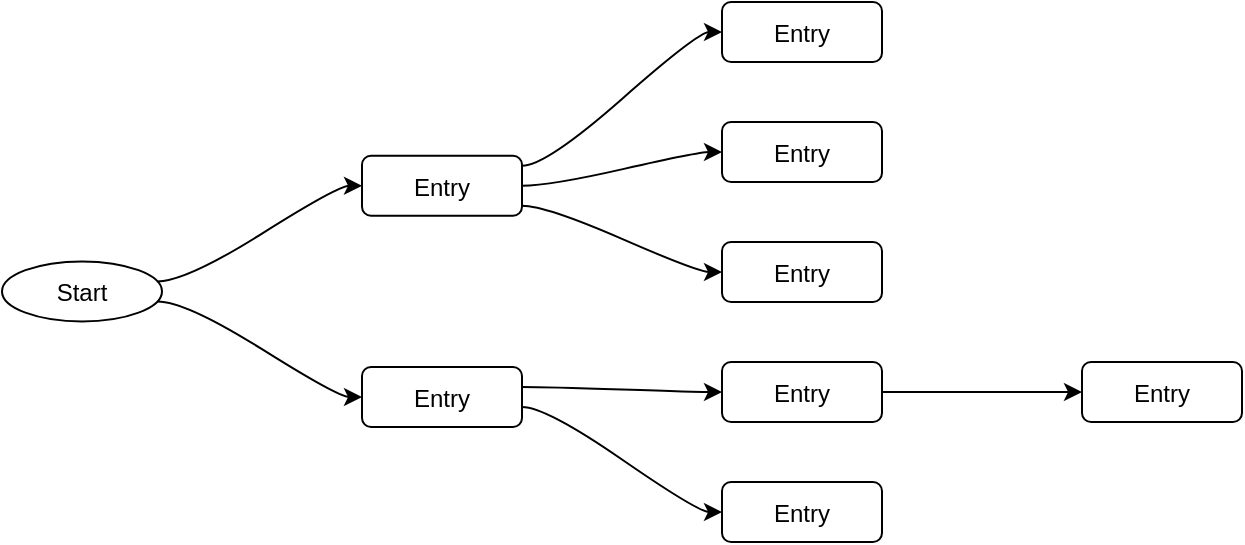 <mxfile version="21.8.2" type="github">
  <diagram name="Page-1" id="Juy-E7OY1KwQ-r5mn0ih">
    <mxGraphModel dx="787" dy="491" grid="1" gridSize="10" guides="1" tooltips="1" connect="1" arrows="1" fold="1" page="1" pageScale="1" pageWidth="850" pageHeight="1100" math="0" shadow="0">
      <root>
        <mxCell id="0" />
        <mxCell id="jk8WZrG67XP4LjfgU8cb-13" parent="0" />
        <mxCell id="jk8WZrG67XP4LjfgU8cb-14" value="Start" style="ellipse" vertex="1" parent="jk8WZrG67XP4LjfgU8cb-13">
          <mxGeometry x="70" y="229.688" width="80" height="30" as="geometry" />
        </mxCell>
        <mxCell id="jk8WZrG67XP4LjfgU8cb-15" value="Entry" style="rounded=1;" vertex="1" parent="jk8WZrG67XP4LjfgU8cb-13">
          <mxGeometry x="250" y="176.875" width="80" height="30" as="geometry" />
        </mxCell>
        <mxCell id="jk8WZrG67XP4LjfgU8cb-16" value="" style="curved=1;noEdgeStyle=1;orthogonal=1;" edge="1" source="jk8WZrG67XP4LjfgU8cb-14" target="jk8WZrG67XP4LjfgU8cb-15" parent="jk8WZrG67XP4LjfgU8cb-13">
          <mxGeometry relative="1" as="geometry">
            <Array as="points">
              <mxPoint x="162" y="239.688" />
              <mxPoint x="238" y="191.875" />
            </Array>
          </mxGeometry>
        </mxCell>
        <mxCell id="jk8WZrG67XP4LjfgU8cb-17" value="Entry" style="rounded=1;" vertex="1" parent="jk8WZrG67XP4LjfgU8cb-13">
          <mxGeometry x="430" y="100" width="80" height="30" as="geometry" />
        </mxCell>
        <mxCell id="jk8WZrG67XP4LjfgU8cb-18" value="" style="curved=1;noEdgeStyle=1;orthogonal=1;" edge="1" source="jk8WZrG67XP4LjfgU8cb-15" target="jk8WZrG67XP4LjfgU8cb-17" parent="jk8WZrG67XP4LjfgU8cb-13">
          <mxGeometry relative="1" as="geometry">
            <Array as="points">
              <mxPoint x="342" y="181.875" />
              <mxPoint x="418" y="115" />
            </Array>
          </mxGeometry>
        </mxCell>
        <mxCell id="jk8WZrG67XP4LjfgU8cb-19" value="Entry" style="rounded=1;" vertex="1" parent="jk8WZrG67XP4LjfgU8cb-13">
          <mxGeometry x="430" y="160" width="80" height="30" as="geometry" />
        </mxCell>
        <mxCell id="jk8WZrG67XP4LjfgU8cb-20" value="" style="curved=1;noEdgeStyle=1;orthogonal=1;" edge="1" source="jk8WZrG67XP4LjfgU8cb-15" target="jk8WZrG67XP4LjfgU8cb-19" parent="jk8WZrG67XP4LjfgU8cb-13">
          <mxGeometry relative="1" as="geometry">
            <Array as="points">
              <mxPoint x="344" y="191.875" />
              <mxPoint x="418" y="175" />
            </Array>
          </mxGeometry>
        </mxCell>
        <mxCell id="jk8WZrG67XP4LjfgU8cb-21" value="Entry" style="rounded=1;" vertex="1" parent="jk8WZrG67XP4LjfgU8cb-13">
          <mxGeometry x="430" y="220" width="80" height="30" as="geometry" />
        </mxCell>
        <mxCell id="jk8WZrG67XP4LjfgU8cb-22" value="" style="curved=1;noEdgeStyle=1;orthogonal=1;" edge="1" source="jk8WZrG67XP4LjfgU8cb-15" target="jk8WZrG67XP4LjfgU8cb-21" parent="jk8WZrG67XP4LjfgU8cb-13">
          <mxGeometry relative="1" as="geometry">
            <Array as="points">
              <mxPoint x="342" y="201.875" />
              <mxPoint x="418" y="235" />
            </Array>
          </mxGeometry>
        </mxCell>
        <mxCell id="jk8WZrG67XP4LjfgU8cb-23" value="Entry" style="rounded=1;" vertex="1" parent="jk8WZrG67XP4LjfgU8cb-13">
          <mxGeometry x="250" y="282.5" width="80" height="30" as="geometry" />
        </mxCell>
        <mxCell id="jk8WZrG67XP4LjfgU8cb-24" value="" style="curved=1;noEdgeStyle=1;orthogonal=1;" edge="1" source="jk8WZrG67XP4LjfgU8cb-14" target="jk8WZrG67XP4LjfgU8cb-23" parent="jk8WZrG67XP4LjfgU8cb-13">
          <mxGeometry relative="1" as="geometry">
            <Array as="points">
              <mxPoint x="162" y="249.688" />
              <mxPoint x="238" y="297.5" />
            </Array>
          </mxGeometry>
        </mxCell>
        <mxCell id="jk8WZrG67XP4LjfgU8cb-25" value="Entry" style="rounded=1;" vertex="1" parent="jk8WZrG67XP4LjfgU8cb-13">
          <mxGeometry x="430" y="280" width="80" height="30" as="geometry" />
        </mxCell>
        <mxCell id="jk8WZrG67XP4LjfgU8cb-26" value="" style="curved=1;noEdgeStyle=1;orthogonal=1;" edge="1" source="jk8WZrG67XP4LjfgU8cb-23" target="jk8WZrG67XP4LjfgU8cb-25" parent="jk8WZrG67XP4LjfgU8cb-13">
          <mxGeometry relative="1" as="geometry">
            <Array as="points">
              <mxPoint x="342" y="292.5" />
              <mxPoint x="418" y="295" />
            </Array>
          </mxGeometry>
        </mxCell>
        <mxCell id="jk8WZrG67XP4LjfgU8cb-27" value="Entry" style="rounded=1;" vertex="1" parent="jk8WZrG67XP4LjfgU8cb-13">
          <mxGeometry x="430" y="340" width="80" height="30" as="geometry" />
        </mxCell>
        <mxCell id="jk8WZrG67XP4LjfgU8cb-28" value="" style="curved=1;noEdgeStyle=1;orthogonal=1;" edge="1" source="jk8WZrG67XP4LjfgU8cb-23" target="jk8WZrG67XP4LjfgU8cb-27" parent="jk8WZrG67XP4LjfgU8cb-13">
          <mxGeometry relative="1" as="geometry">
            <Array as="points">
              <mxPoint x="342" y="302.5" />
              <mxPoint x="418" y="355" />
            </Array>
          </mxGeometry>
        </mxCell>
        <mxCell id="jk8WZrG67XP4LjfgU8cb-29" value="Entry" style="rounded=1;" vertex="1" parent="jk8WZrG67XP4LjfgU8cb-13">
          <mxGeometry x="610" y="280" width="80" height="30" as="geometry" />
        </mxCell>
        <mxCell id="jk8WZrG67XP4LjfgU8cb-30" value="" style="curved=1;noEdgeStyle=1;orthogonal=1;" edge="1" source="jk8WZrG67XP4LjfgU8cb-25" target="jk8WZrG67XP4LjfgU8cb-29" parent="jk8WZrG67XP4LjfgU8cb-13">
          <mxGeometry relative="1" as="geometry">
            <Array as="points">
              <mxPoint x="522" y="295" />
              <mxPoint x="598" y="295" />
            </Array>
          </mxGeometry>
        </mxCell>
      </root>
    </mxGraphModel>
  </diagram>
</mxfile>

